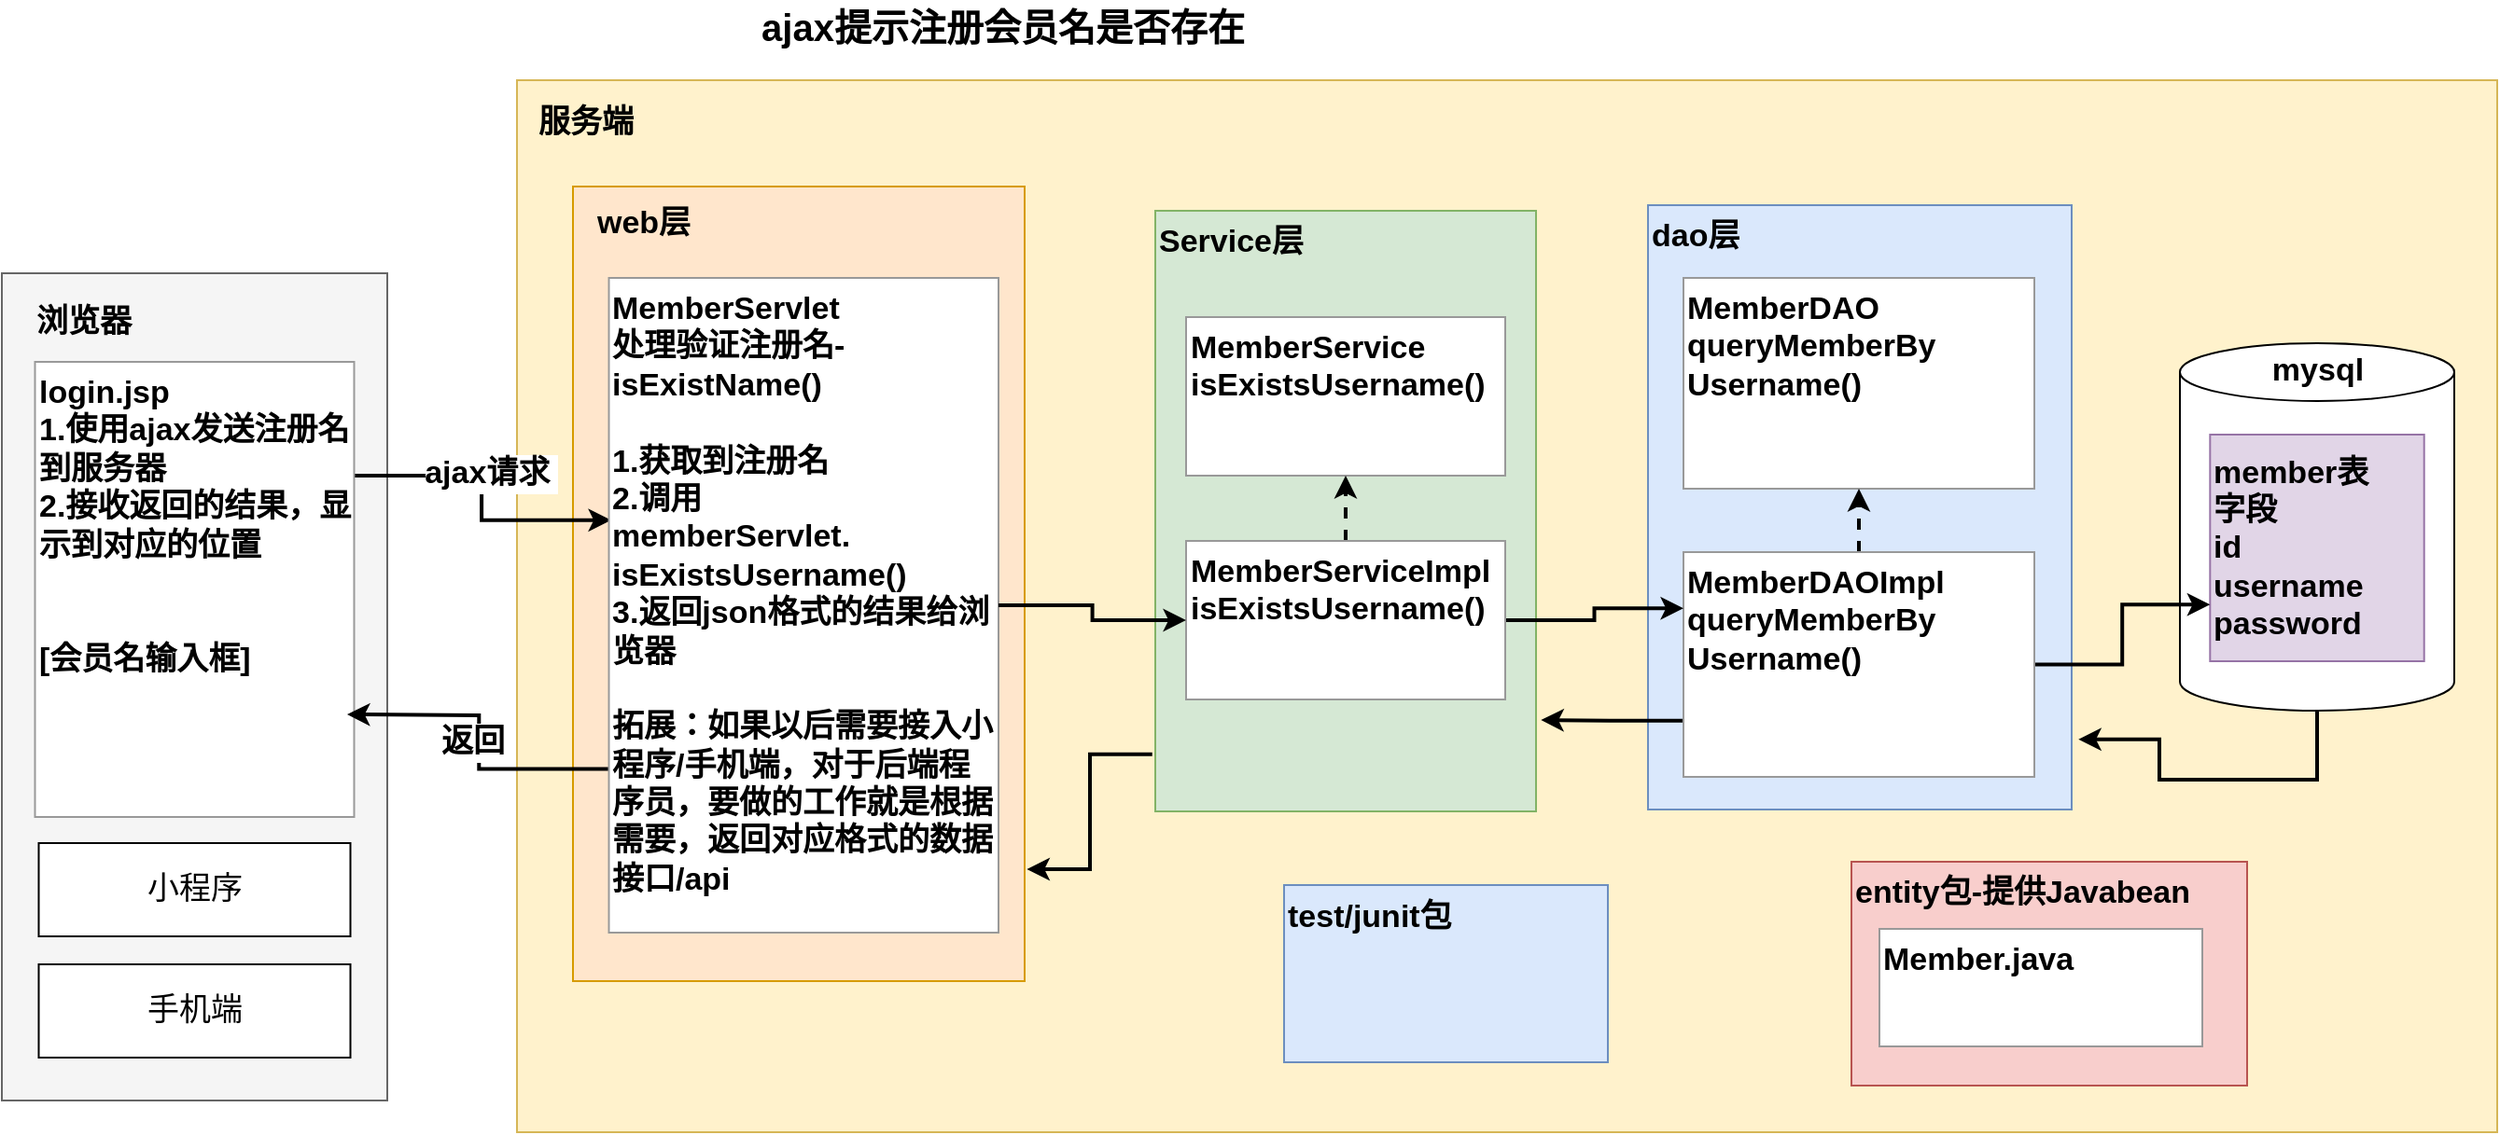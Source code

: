 <mxfile compressed="false" version="18.0.1" type="device">
  <diagram id="3w6g5_Ta-V8lRmugiTsT" name="第 1 页">
    <mxGraphModel dx="489" dy="869" grid="0" gridSize="10" guides="1" tooltips="1" connect="1" arrows="1" fold="1" page="0" pageScale="1" pageWidth="827" pageHeight="1169" math="0" shadow="0">
      <root>
        <mxCell id="0" />
        <mxCell id="1" parent="0" />
        <mxCell id="GYIKJYMq1MzzK1BG4W0E-2" value="" style="rounded=0;whiteSpace=wrap;html=1;fontSize=18;fillColor=#f5f5f5;strokeColor=#666666;fontStyle=1;fontColor=#333333;" parent="1" vertex="1">
          <mxGeometry x="589" y="116.5" width="206.5" height="443.5" as="geometry" />
        </mxCell>
        <mxCell id="GYIKJYMq1MzzK1BG4W0E-3" value="浏览器" style="text;html=1;strokeColor=none;fillColor=none;align=center;verticalAlign=middle;whiteSpace=wrap;rounded=0;fontSize=17;fontStyle=1" parent="1" vertex="1">
          <mxGeometry x="603" y="128" width="60" height="30" as="geometry" />
        </mxCell>
        <mxCell id="GYIKJYMq1MzzK1BG4W0E-6" value="" style="rounded=0;whiteSpace=wrap;html=1;fontSize=17;fillColor=#fff2cc;strokeColor=#d6b656;fontStyle=1" parent="1" vertex="1">
          <mxGeometry x="865" y="13" width="1061" height="564" as="geometry" />
        </mxCell>
        <mxCell id="GYIKJYMq1MzzK1BG4W0E-7" value="服务端" style="text;html=1;strokeColor=none;fillColor=none;align=center;verticalAlign=middle;whiteSpace=wrap;rounded=0;fontSize=17;fontStyle=1" parent="1" vertex="1">
          <mxGeometry x="872" y="21" width="60" height="30" as="geometry" />
        </mxCell>
        <mxCell id="GYIKJYMq1MzzK1BG4W0E-9" value="" style="text;html=1;strokeColor=#d79b00;fillColor=#ffe6cc;align=left;verticalAlign=top;whiteSpace=wrap;rounded=0;fontSize=17;fontStyle=1" parent="1" vertex="1">
          <mxGeometry x="895" y="70" width="242" height="426" as="geometry" />
        </mxCell>
        <mxCell id="8VZ2lhoY9Nfm3T2TA_DG-3" value="web层" style="text;html=1;strokeColor=none;fillColor=none;align=left;verticalAlign=top;whiteSpace=wrap;rounded=0;fontSize=17;fontStyle=1" parent="1" vertex="1">
          <mxGeometry x="906" y="73" width="60" height="30" as="geometry" />
        </mxCell>
        <mxCell id="Zatc0vboHGfkbghF3RjW-1" value="entity包-提供Javabean" style="rounded=0;whiteSpace=wrap;html=1;labelBorderColor=none;fontSize=17;strokeColor=#b85450;align=left;fontStyle=1;verticalAlign=top;fillColor=#f8cecc;" parent="1" vertex="1">
          <mxGeometry x="1580" y="432" width="212" height="120" as="geometry" />
        </mxCell>
        <mxCell id="xC2g_zYk5wDGqb76qh3--1" style="edgeStyle=orthogonalEdgeStyle;rounded=0;orthogonalLoop=1;jettySize=auto;html=1;exitX=1;exitY=0.25;exitDx=0;exitDy=0;entryX=0.006;entryY=0.37;entryDx=0;entryDy=0;entryPerimeter=0;strokeWidth=2;" edge="1" parent="1" source="Zatc0vboHGfkbghF3RjW-6" target="Zatc0vboHGfkbghF3RjW-7">
          <mxGeometry relative="1" as="geometry" />
        </mxCell>
        <mxCell id="xC2g_zYk5wDGqb76qh3--2" value="ajax请求&amp;nbsp;" style="edgeLabel;html=1;align=center;verticalAlign=middle;resizable=0;points=[];fontSize=17;fontStyle=1" vertex="1" connectable="0" parent="xC2g_zYk5wDGqb76qh3--1">
          <mxGeometry x="-0.222" relative="1" as="geometry">
            <mxPoint x="10" y="-1" as="offset" />
          </mxGeometry>
        </mxCell>
        <mxCell id="Zatc0vboHGfkbghF3RjW-6" value="login.jsp&lt;br&gt;1.使用ajax发送注册名到服务器&lt;br&gt;2.接收返回的结果，显示到对应的位置&lt;br&gt;&lt;br&gt;&lt;br&gt;[会员名输入框]" style="rounded=0;whiteSpace=wrap;html=1;fontSize=17;fontStyle=1;align=left;verticalAlign=top;strokeColor=#999999;" parent="1" vertex="1">
          <mxGeometry x="606.75" y="164" width="171" height="244" as="geometry" />
        </mxCell>
        <mxCell id="bZlDuSdulc7KowGW-_eb-2" style="edgeStyle=orthogonalEdgeStyle;rounded=0;orthogonalLoop=1;jettySize=auto;html=1;exitX=0;exitY=0.75;exitDx=0;exitDy=0;entryX=1;entryY=0.5;entryDx=0;entryDy=0;strokeWidth=2;" parent="1" source="Zatc0vboHGfkbghF3RjW-7" edge="1">
          <mxGeometry relative="1" as="geometry">
            <mxPoint x="774" y="353.0" as="targetPoint" />
          </mxGeometry>
        </mxCell>
        <mxCell id="jyQDhWdHv0TXVoNtGqj6-2" value="返回" style="edgeLabel;html=1;align=center;verticalAlign=middle;resizable=0;points=[];fontSize=17;fontColor=#000000;fontStyle=1" parent="bZlDuSdulc7KowGW-_eb-2" vertex="1" connectable="0">
          <mxGeometry x="-0.156" y="-1" relative="1" as="geometry">
            <mxPoint x="-5" y="-13" as="offset" />
          </mxGeometry>
        </mxCell>
        <mxCell id="Zatc0vboHGfkbghF3RjW-7" value="MemberServlet&lt;br&gt;处理验证注册名-isExistName()&lt;br&gt;&lt;br&gt;1.获取到注册名&lt;br&gt;2.调用&lt;br&gt;memberServlet.&lt;br&gt;isExistsUsername()&lt;br&gt;3.返回json格式的结果给浏览器&lt;br&gt;&lt;br&gt;拓展：如果以后需要接入小程序/手机端，对于后端程序员，要做的工作就是根据需要，返回对应格式的数据接口/api" style="rounded=0;whiteSpace=wrap;html=1;fontSize=17;align=left;verticalAlign=top;fontStyle=1;strokeColor=#999999;" parent="1" vertex="1">
          <mxGeometry x="914.25" y="119" width="208.75" height="351" as="geometry" />
        </mxCell>
        <mxCell id="w-7WuPagmr1MUGhSwBlZ-1" value="Member.java" style="rounded=0;whiteSpace=wrap;html=1;labelBorderColor=none;fontSize=17;strokeColor=#999999;fontStyle=1;align=left;verticalAlign=top;" parent="1" vertex="1">
          <mxGeometry x="1595" y="468" width="173" height="63" as="geometry" />
        </mxCell>
        <mxCell id="bH3xDzZneyEVNI92kBVy-25" style="edgeStyle=orthogonalEdgeStyle;rounded=0;orthogonalLoop=1;jettySize=auto;html=1;exitX=-0.008;exitY=0.905;exitDx=0;exitDy=0;entryX=1.005;entryY=0.858;entryDx=0;entryDy=0;entryPerimeter=0;fontSize=17;strokeWidth=2;exitPerimeter=0;" parent="1" source="dEFfX4xB_Dbg5YB7Ye-p-20" target="GYIKJYMq1MzzK1BG4W0E-9" edge="1">
          <mxGeometry relative="1" as="geometry">
            <Array as="points">
              <mxPoint x="1172" y="374" />
              <mxPoint x="1172" y="436" />
              <mxPoint x="1138" y="436" />
            </Array>
          </mxGeometry>
        </mxCell>
        <mxCell id="dEFfX4xB_Dbg5YB7Ye-p-20" value="Service层" style="text;html=1;strokeColor=#82b366;fillColor=#d5e8d4;align=left;verticalAlign=top;whiteSpace=wrap;rounded=0;fontSize=17;fontStyle=1" parent="1" vertex="1">
          <mxGeometry x="1207" y="83" width="204" height="322" as="geometry" />
        </mxCell>
        <mxCell id="dEFfX4xB_Dbg5YB7Ye-p-22" value="dao层" style="text;html=1;strokeColor=#6c8ebf;fillColor=#dae8fc;align=left;verticalAlign=top;whiteSpace=wrap;rounded=0;fontSize=17;fontStyle=1" parent="1" vertex="1">
          <mxGeometry x="1471" y="80" width="227" height="324" as="geometry" />
        </mxCell>
        <mxCell id="bH3xDzZneyEVNI92kBVy-3" style="edgeStyle=orthogonalEdgeStyle;rounded=0;orthogonalLoop=1;jettySize=auto;html=1;exitX=0.5;exitY=1;exitDx=0;exitDy=0;exitPerimeter=0;entryX=1.016;entryY=0.884;entryDx=0;entryDy=0;entryPerimeter=0;strokeWidth=2;" parent="1" source="dEFfX4xB_Dbg5YB7Ye-p-24" target="dEFfX4xB_Dbg5YB7Ye-p-22" edge="1">
          <mxGeometry relative="1" as="geometry">
            <Array as="points">
              <mxPoint x="1830" y="388" />
              <mxPoint x="1745" y="388" />
              <mxPoint x="1745" y="366" />
            </Array>
          </mxGeometry>
        </mxCell>
        <mxCell id="dEFfX4xB_Dbg5YB7Ye-p-24" value="" style="shape=cylinder3;whiteSpace=wrap;html=1;boundedLbl=1;backgroundOutline=1;size=15.49;fontSize=17;fontStyle=1" parent="1" vertex="1">
          <mxGeometry x="1756" y="154" width="147" height="197" as="geometry" />
        </mxCell>
        <mxCell id="dEFfX4xB_Dbg5YB7Ye-p-35" value="mysql" style="text;html=1;strokeColor=none;fillColor=none;align=center;verticalAlign=middle;whiteSpace=wrap;rounded=0;labelBorderColor=none;fontSize=17;fontStyle=1" parent="1" vertex="1">
          <mxGeometry x="1799.5" y="154" width="60" height="30" as="geometry" />
        </mxCell>
        <mxCell id="dEFfX4xB_Dbg5YB7Ye-p-36" value="member表&lt;br&gt;字段&lt;br&gt;id&lt;br&gt;username&lt;br&gt;password" style="rounded=0;whiteSpace=wrap;html=1;labelBorderColor=none;fontSize=17;strokeColor=#9673a6;fillColor=#e1d5e7;fontStyle=1;align=left;" parent="1" vertex="1">
          <mxGeometry x="1772.16" y="203" width="114.69" height="121.5" as="geometry" />
        </mxCell>
        <mxCell id="bH3xDzZneyEVNI92kBVy-5" value="test/junit包&lt;br&gt;" style="rounded=0;whiteSpace=wrap;html=1;labelBorderColor=none;fontSize=17;strokeColor=#6c8ebf;fontStyle=1;align=left;verticalAlign=top;fillColor=#dae8fc;" parent="1" vertex="1">
          <mxGeometry x="1276" y="444.5" width="173.5" height="95" as="geometry" />
        </mxCell>
        <mxCell id="bH3xDzZneyEVNI92kBVy-11" value="MemberDAO&lt;br&gt;queryMemberBy&lt;br&gt;Username()" style="rounded=0;whiteSpace=wrap;html=1;labelBorderColor=none;fontSize=17;strokeColor=#999999;fontStyle=1;align=left;verticalAlign=top;" parent="1" vertex="1">
          <mxGeometry x="1490" y="119" width="188" height="113" as="geometry" />
        </mxCell>
        <mxCell id="bH3xDzZneyEVNI92kBVy-13" style="edgeStyle=orthogonalEdgeStyle;rounded=0;orthogonalLoop=1;jettySize=auto;html=1;entryX=0;entryY=0.75;entryDx=0;entryDy=0;strokeWidth=2;" parent="1" source="bH3xDzZneyEVNI92kBVy-12" target="dEFfX4xB_Dbg5YB7Ye-p-36" edge="1">
          <mxGeometry relative="1" as="geometry" />
        </mxCell>
        <mxCell id="bH3xDzZneyEVNI92kBVy-14" style="edgeStyle=orthogonalEdgeStyle;rounded=0;orthogonalLoop=1;jettySize=auto;html=1;exitX=0.5;exitY=0;exitDx=0;exitDy=0;entryX=0.5;entryY=1;entryDx=0;entryDy=0;strokeWidth=2;dashed=1;" parent="1" source="bH3xDzZneyEVNI92kBVy-12" target="bH3xDzZneyEVNI92kBVy-11" edge="1">
          <mxGeometry relative="1" as="geometry" />
        </mxCell>
        <mxCell id="bH3xDzZneyEVNI92kBVy-19" style="edgeStyle=orthogonalEdgeStyle;rounded=0;orthogonalLoop=1;jettySize=auto;html=1;exitX=0;exitY=0.75;exitDx=0;exitDy=0;entryX=1.013;entryY=0.848;entryDx=0;entryDy=0;entryPerimeter=0;strokeWidth=2;" parent="1" source="bH3xDzZneyEVNI92kBVy-12" target="dEFfX4xB_Dbg5YB7Ye-p-20" edge="1">
          <mxGeometry relative="1" as="geometry" />
        </mxCell>
        <mxCell id="bH3xDzZneyEVNI92kBVy-12" value="MemberDAOImpl&lt;br&gt;queryMemberBy&lt;br&gt;Username()" style="rounded=0;whiteSpace=wrap;html=1;labelBorderColor=none;fontSize=17;strokeColor=#999999;fontStyle=1;align=left;verticalAlign=top;" parent="1" vertex="1">
          <mxGeometry x="1490" y="266" width="188" height="120.5" as="geometry" />
        </mxCell>
        <mxCell id="bH3xDzZneyEVNI92kBVy-15" value="MemberService&lt;br&gt;isExistsUsername()" style="rounded=0;whiteSpace=wrap;html=1;labelBorderColor=none;fontSize=17;strokeColor=#999999;fontStyle=1;align=left;verticalAlign=top;" parent="1" vertex="1">
          <mxGeometry x="1223.5" y="140" width="171" height="85" as="geometry" />
        </mxCell>
        <mxCell id="bH3xDzZneyEVNI92kBVy-17" style="edgeStyle=orthogonalEdgeStyle;rounded=0;orthogonalLoop=1;jettySize=auto;html=1;exitX=0.5;exitY=0;exitDx=0;exitDy=0;entryX=0.5;entryY=1;entryDx=0;entryDy=0;dashed=1;strokeWidth=2;" parent="1" source="bH3xDzZneyEVNI92kBVy-16" target="bH3xDzZneyEVNI92kBVy-15" edge="1">
          <mxGeometry relative="1" as="geometry" />
        </mxCell>
        <mxCell id="bH3xDzZneyEVNI92kBVy-18" style="edgeStyle=orthogonalEdgeStyle;rounded=0;orthogonalLoop=1;jettySize=auto;html=1;exitX=1;exitY=0.5;exitDx=0;exitDy=0;entryX=0;entryY=0.25;entryDx=0;entryDy=0;strokeWidth=2;" parent="1" source="bH3xDzZneyEVNI92kBVy-16" target="bH3xDzZneyEVNI92kBVy-12" edge="1">
          <mxGeometry relative="1" as="geometry" />
        </mxCell>
        <mxCell id="bH3xDzZneyEVNI92kBVy-16" value="MemberServiceImpl&lt;br&gt;isExistsUsername()" style="rounded=0;whiteSpace=wrap;html=1;labelBorderColor=none;fontSize=17;strokeColor=#999999;fontStyle=1;align=left;verticalAlign=top;" parent="1" vertex="1">
          <mxGeometry x="1223.5" y="260" width="171" height="85" as="geometry" />
        </mxCell>
        <mxCell id="bH3xDzZneyEVNI92kBVy-20" style="edgeStyle=orthogonalEdgeStyle;rounded=0;orthogonalLoop=1;jettySize=auto;html=1;strokeWidth=2;" parent="1" source="Zatc0vboHGfkbghF3RjW-7" target="bH3xDzZneyEVNI92kBVy-16" edge="1">
          <mxGeometry relative="1" as="geometry" />
        </mxCell>
        <mxCell id="bH3xDzZneyEVNI92kBVy-27" value="ajax提示注册会员名是否存在" style="text;html=1;align=center;verticalAlign=middle;resizable=0;points=[];autosize=1;strokeColor=none;fillColor=none;fontSize=20;fontStyle=1" parent="1" vertex="1">
          <mxGeometry x="990" y="-30" width="269" height="28" as="geometry" />
        </mxCell>
        <mxCell id="xC2g_zYk5wDGqb76qh3--3" value="小程序" style="rounded=0;whiteSpace=wrap;html=1;fontSize=17;" vertex="1" parent="1">
          <mxGeometry x="608.75" y="422" width="167" height="50" as="geometry" />
        </mxCell>
        <mxCell id="xC2g_zYk5wDGqb76qh3--4" value="手机端" style="rounded=0;whiteSpace=wrap;html=1;fontSize=17;" vertex="1" parent="1">
          <mxGeometry x="608.75" y="487" width="167" height="50" as="geometry" />
        </mxCell>
      </root>
    </mxGraphModel>
  </diagram>
</mxfile>
